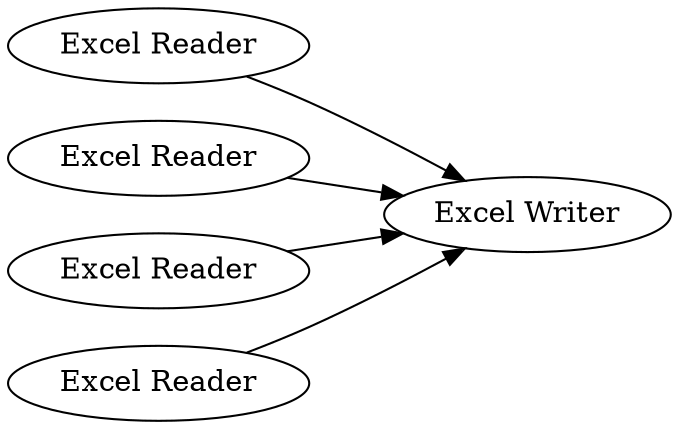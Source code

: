 digraph {
	2 -> 5
	3 -> 5
	1 -> 5
	4 -> 5
	5 [label="Excel Writer"]
	1 [label="Excel Reader"]
	4 [label="Excel Reader"]
	3 [label="Excel Reader"]
	2 [label="Excel Reader"]
	rankdir=LR
}
